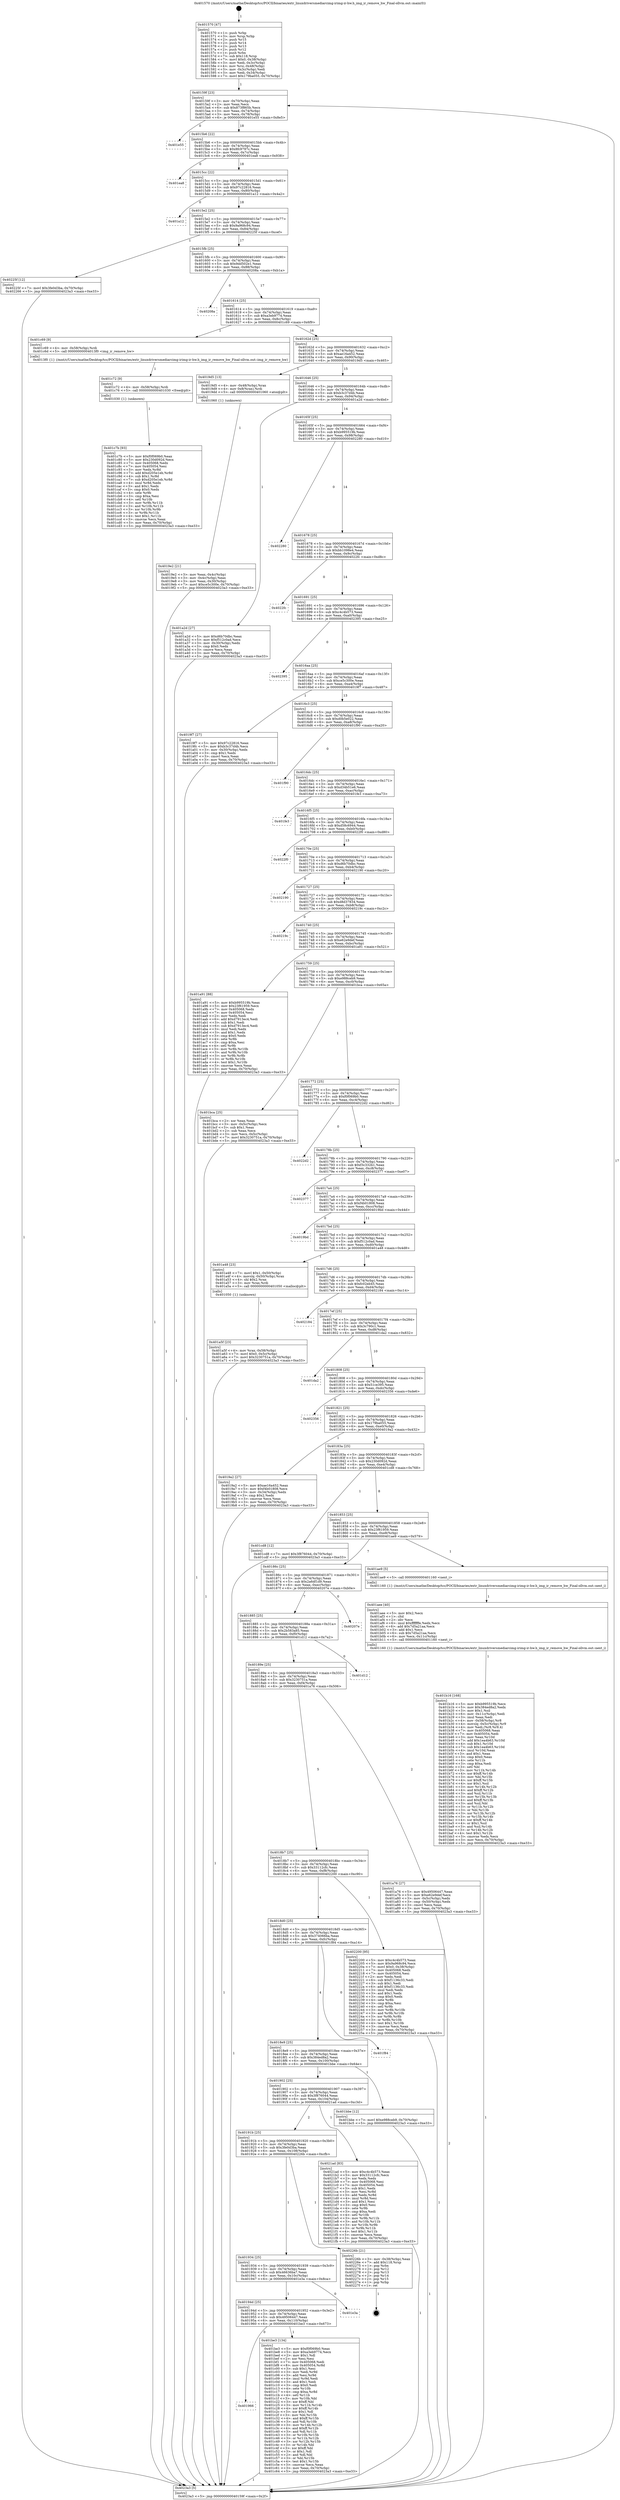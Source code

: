 digraph "0x401570" {
  label = "0x401570 (/mnt/c/Users/mathe/Desktop/tcc/POCII/binaries/extr_linuxdriversmediarcimg-irimg-ir-hw.h_img_ir_remove_hw_Final-ollvm.out::main(0))"
  labelloc = "t"
  node[shape=record]

  Entry [label="",width=0.3,height=0.3,shape=circle,fillcolor=black,style=filled]
  "0x40159f" [label="{
     0x40159f [23]\l
     | [instrs]\l
     &nbsp;&nbsp;0x40159f \<+3\>: mov -0x70(%rbp),%eax\l
     &nbsp;&nbsp;0x4015a2 \<+2\>: mov %eax,%ecx\l
     &nbsp;&nbsp;0x4015a4 \<+6\>: sub $0x873f865b,%ecx\l
     &nbsp;&nbsp;0x4015aa \<+3\>: mov %eax,-0x74(%rbp)\l
     &nbsp;&nbsp;0x4015ad \<+3\>: mov %ecx,-0x78(%rbp)\l
     &nbsp;&nbsp;0x4015b0 \<+6\>: je 0000000000401e55 \<main+0x8e5\>\l
  }"]
  "0x401e55" [label="{
     0x401e55\l
  }", style=dashed]
  "0x4015b6" [label="{
     0x4015b6 [22]\l
     | [instrs]\l
     &nbsp;&nbsp;0x4015b6 \<+5\>: jmp 00000000004015bb \<main+0x4b\>\l
     &nbsp;&nbsp;0x4015bb \<+3\>: mov -0x74(%rbp),%eax\l
     &nbsp;&nbsp;0x4015be \<+5\>: sub $0x8fc9797c,%eax\l
     &nbsp;&nbsp;0x4015c3 \<+3\>: mov %eax,-0x7c(%rbp)\l
     &nbsp;&nbsp;0x4015c6 \<+6\>: je 0000000000401ea8 \<main+0x938\>\l
  }"]
  Exit [label="",width=0.3,height=0.3,shape=circle,fillcolor=black,style=filled,peripheries=2]
  "0x401ea8" [label="{
     0x401ea8\l
  }", style=dashed]
  "0x4015cc" [label="{
     0x4015cc [22]\l
     | [instrs]\l
     &nbsp;&nbsp;0x4015cc \<+5\>: jmp 00000000004015d1 \<main+0x61\>\l
     &nbsp;&nbsp;0x4015d1 \<+3\>: mov -0x74(%rbp),%eax\l
     &nbsp;&nbsp;0x4015d4 \<+5\>: sub $0x97c22816,%eax\l
     &nbsp;&nbsp;0x4015d9 \<+3\>: mov %eax,-0x80(%rbp)\l
     &nbsp;&nbsp;0x4015dc \<+6\>: je 0000000000401a12 \<main+0x4a2\>\l
  }"]
  "0x401c7b" [label="{
     0x401c7b [93]\l
     | [instrs]\l
     &nbsp;&nbsp;0x401c7b \<+5\>: mov $0xf0f069b0,%eax\l
     &nbsp;&nbsp;0x401c80 \<+5\>: mov $0x230d092d,%ecx\l
     &nbsp;&nbsp;0x401c85 \<+7\>: mov 0x405068,%edx\l
     &nbsp;&nbsp;0x401c8c \<+7\>: mov 0x405054,%esi\l
     &nbsp;&nbsp;0x401c93 \<+3\>: mov %edx,%r8d\l
     &nbsp;&nbsp;0x401c96 \<+7\>: add $0xd205e1eb,%r8d\l
     &nbsp;&nbsp;0x401c9d \<+4\>: sub $0x1,%r8d\l
     &nbsp;&nbsp;0x401ca1 \<+7\>: sub $0xd205e1eb,%r8d\l
     &nbsp;&nbsp;0x401ca8 \<+4\>: imul %r8d,%edx\l
     &nbsp;&nbsp;0x401cac \<+3\>: and $0x1,%edx\l
     &nbsp;&nbsp;0x401caf \<+3\>: cmp $0x0,%edx\l
     &nbsp;&nbsp;0x401cb2 \<+4\>: sete %r9b\l
     &nbsp;&nbsp;0x401cb6 \<+3\>: cmp $0xa,%esi\l
     &nbsp;&nbsp;0x401cb9 \<+4\>: setl %r10b\l
     &nbsp;&nbsp;0x401cbd \<+3\>: mov %r9b,%r11b\l
     &nbsp;&nbsp;0x401cc0 \<+3\>: and %r10b,%r11b\l
     &nbsp;&nbsp;0x401cc3 \<+3\>: xor %r10b,%r9b\l
     &nbsp;&nbsp;0x401cc6 \<+3\>: or %r9b,%r11b\l
     &nbsp;&nbsp;0x401cc9 \<+4\>: test $0x1,%r11b\l
     &nbsp;&nbsp;0x401ccd \<+3\>: cmovne %ecx,%eax\l
     &nbsp;&nbsp;0x401cd0 \<+3\>: mov %eax,-0x70(%rbp)\l
     &nbsp;&nbsp;0x401cd3 \<+5\>: jmp 00000000004023a3 \<main+0xe33\>\l
  }"]
  "0x401a12" [label="{
     0x401a12\l
  }", style=dashed]
  "0x4015e2" [label="{
     0x4015e2 [25]\l
     | [instrs]\l
     &nbsp;&nbsp;0x4015e2 \<+5\>: jmp 00000000004015e7 \<main+0x77\>\l
     &nbsp;&nbsp;0x4015e7 \<+3\>: mov -0x74(%rbp),%eax\l
     &nbsp;&nbsp;0x4015ea \<+5\>: sub $0x9a968c94,%eax\l
     &nbsp;&nbsp;0x4015ef \<+6\>: mov %eax,-0x84(%rbp)\l
     &nbsp;&nbsp;0x4015f5 \<+6\>: je 000000000040225f \<main+0xcef\>\l
  }"]
  "0x401c72" [label="{
     0x401c72 [9]\l
     | [instrs]\l
     &nbsp;&nbsp;0x401c72 \<+4\>: mov -0x58(%rbp),%rdi\l
     &nbsp;&nbsp;0x401c76 \<+5\>: call 0000000000401030 \<free@plt\>\l
     | [calls]\l
     &nbsp;&nbsp;0x401030 \{1\} (unknown)\l
  }"]
  "0x40225f" [label="{
     0x40225f [12]\l
     | [instrs]\l
     &nbsp;&nbsp;0x40225f \<+7\>: movl $0x3fe0d3ba,-0x70(%rbp)\l
     &nbsp;&nbsp;0x402266 \<+5\>: jmp 00000000004023a3 \<main+0xe33\>\l
  }"]
  "0x4015fb" [label="{
     0x4015fb [25]\l
     | [instrs]\l
     &nbsp;&nbsp;0x4015fb \<+5\>: jmp 0000000000401600 \<main+0x90\>\l
     &nbsp;&nbsp;0x401600 \<+3\>: mov -0x74(%rbp),%eax\l
     &nbsp;&nbsp;0x401603 \<+5\>: sub $0x9dd502e1,%eax\l
     &nbsp;&nbsp;0x401608 \<+6\>: mov %eax,-0x88(%rbp)\l
     &nbsp;&nbsp;0x40160e \<+6\>: je 000000000040208a \<main+0xb1a\>\l
  }"]
  "0x401966" [label="{
     0x401966\l
  }", style=dashed]
  "0x40208a" [label="{
     0x40208a\l
  }", style=dashed]
  "0x401614" [label="{
     0x401614 [25]\l
     | [instrs]\l
     &nbsp;&nbsp;0x401614 \<+5\>: jmp 0000000000401619 \<main+0xa9\>\l
     &nbsp;&nbsp;0x401619 \<+3\>: mov -0x74(%rbp),%eax\l
     &nbsp;&nbsp;0x40161c \<+5\>: sub $0xa3eb9774,%eax\l
     &nbsp;&nbsp;0x401621 \<+6\>: mov %eax,-0x8c(%rbp)\l
     &nbsp;&nbsp;0x401627 \<+6\>: je 0000000000401c69 \<main+0x6f9\>\l
  }"]
  "0x401be3" [label="{
     0x401be3 [134]\l
     | [instrs]\l
     &nbsp;&nbsp;0x401be3 \<+5\>: mov $0xf0f069b0,%eax\l
     &nbsp;&nbsp;0x401be8 \<+5\>: mov $0xa3eb9774,%ecx\l
     &nbsp;&nbsp;0x401bed \<+2\>: mov $0x1,%dl\l
     &nbsp;&nbsp;0x401bef \<+2\>: xor %esi,%esi\l
     &nbsp;&nbsp;0x401bf1 \<+7\>: mov 0x405068,%edi\l
     &nbsp;&nbsp;0x401bf8 \<+8\>: mov 0x405054,%r8d\l
     &nbsp;&nbsp;0x401c00 \<+3\>: sub $0x1,%esi\l
     &nbsp;&nbsp;0x401c03 \<+3\>: mov %edi,%r9d\l
     &nbsp;&nbsp;0x401c06 \<+3\>: add %esi,%r9d\l
     &nbsp;&nbsp;0x401c09 \<+4\>: imul %r9d,%edi\l
     &nbsp;&nbsp;0x401c0d \<+3\>: and $0x1,%edi\l
     &nbsp;&nbsp;0x401c10 \<+3\>: cmp $0x0,%edi\l
     &nbsp;&nbsp;0x401c13 \<+4\>: sete %r10b\l
     &nbsp;&nbsp;0x401c17 \<+4\>: cmp $0xa,%r8d\l
     &nbsp;&nbsp;0x401c1b \<+4\>: setl %r11b\l
     &nbsp;&nbsp;0x401c1f \<+3\>: mov %r10b,%bl\l
     &nbsp;&nbsp;0x401c22 \<+3\>: xor $0xff,%bl\l
     &nbsp;&nbsp;0x401c25 \<+3\>: mov %r11b,%r14b\l
     &nbsp;&nbsp;0x401c28 \<+4\>: xor $0xff,%r14b\l
     &nbsp;&nbsp;0x401c2c \<+3\>: xor $0x1,%dl\l
     &nbsp;&nbsp;0x401c2f \<+3\>: mov %bl,%r15b\l
     &nbsp;&nbsp;0x401c32 \<+4\>: and $0xff,%r15b\l
     &nbsp;&nbsp;0x401c36 \<+3\>: and %dl,%r10b\l
     &nbsp;&nbsp;0x401c39 \<+3\>: mov %r14b,%r12b\l
     &nbsp;&nbsp;0x401c3c \<+4\>: and $0xff,%r12b\l
     &nbsp;&nbsp;0x401c40 \<+3\>: and %dl,%r11b\l
     &nbsp;&nbsp;0x401c43 \<+3\>: or %r10b,%r15b\l
     &nbsp;&nbsp;0x401c46 \<+3\>: or %r11b,%r12b\l
     &nbsp;&nbsp;0x401c49 \<+3\>: xor %r12b,%r15b\l
     &nbsp;&nbsp;0x401c4c \<+3\>: or %r14b,%bl\l
     &nbsp;&nbsp;0x401c4f \<+3\>: xor $0xff,%bl\l
     &nbsp;&nbsp;0x401c52 \<+3\>: or $0x1,%dl\l
     &nbsp;&nbsp;0x401c55 \<+2\>: and %dl,%bl\l
     &nbsp;&nbsp;0x401c57 \<+3\>: or %bl,%r15b\l
     &nbsp;&nbsp;0x401c5a \<+4\>: test $0x1,%r15b\l
     &nbsp;&nbsp;0x401c5e \<+3\>: cmovne %ecx,%eax\l
     &nbsp;&nbsp;0x401c61 \<+3\>: mov %eax,-0x70(%rbp)\l
     &nbsp;&nbsp;0x401c64 \<+5\>: jmp 00000000004023a3 \<main+0xe33\>\l
  }"]
  "0x401c69" [label="{
     0x401c69 [9]\l
     | [instrs]\l
     &nbsp;&nbsp;0x401c69 \<+4\>: mov -0x58(%rbp),%rdi\l
     &nbsp;&nbsp;0x401c6d \<+5\>: call 00000000004013f0 \<img_ir_remove_hw\>\l
     | [calls]\l
     &nbsp;&nbsp;0x4013f0 \{1\} (/mnt/c/Users/mathe/Desktop/tcc/POCII/binaries/extr_linuxdriversmediarcimg-irimg-ir-hw.h_img_ir_remove_hw_Final-ollvm.out::img_ir_remove_hw)\l
  }"]
  "0x40162d" [label="{
     0x40162d [25]\l
     | [instrs]\l
     &nbsp;&nbsp;0x40162d \<+5\>: jmp 0000000000401632 \<main+0xc2\>\l
     &nbsp;&nbsp;0x401632 \<+3\>: mov -0x74(%rbp),%eax\l
     &nbsp;&nbsp;0x401635 \<+5\>: sub $0xae16a452,%eax\l
     &nbsp;&nbsp;0x40163a \<+6\>: mov %eax,-0x90(%rbp)\l
     &nbsp;&nbsp;0x401640 \<+6\>: je 00000000004019d5 \<main+0x465\>\l
  }"]
  "0x40194d" [label="{
     0x40194d [25]\l
     | [instrs]\l
     &nbsp;&nbsp;0x40194d \<+5\>: jmp 0000000000401952 \<main+0x3e2\>\l
     &nbsp;&nbsp;0x401952 \<+3\>: mov -0x74(%rbp),%eax\l
     &nbsp;&nbsp;0x401955 \<+5\>: sub $0x49506447,%eax\l
     &nbsp;&nbsp;0x40195a \<+6\>: mov %eax,-0x110(%rbp)\l
     &nbsp;&nbsp;0x401960 \<+6\>: je 0000000000401be3 \<main+0x673\>\l
  }"]
  "0x4019d5" [label="{
     0x4019d5 [13]\l
     | [instrs]\l
     &nbsp;&nbsp;0x4019d5 \<+4\>: mov -0x48(%rbp),%rax\l
     &nbsp;&nbsp;0x4019d9 \<+4\>: mov 0x8(%rax),%rdi\l
     &nbsp;&nbsp;0x4019dd \<+5\>: call 0000000000401060 \<atoi@plt\>\l
     | [calls]\l
     &nbsp;&nbsp;0x401060 \{1\} (unknown)\l
  }"]
  "0x401646" [label="{
     0x401646 [25]\l
     | [instrs]\l
     &nbsp;&nbsp;0x401646 \<+5\>: jmp 000000000040164b \<main+0xdb\>\l
     &nbsp;&nbsp;0x40164b \<+3\>: mov -0x74(%rbp),%eax\l
     &nbsp;&nbsp;0x40164e \<+5\>: sub $0xb3c37d4b,%eax\l
     &nbsp;&nbsp;0x401653 \<+6\>: mov %eax,-0x94(%rbp)\l
     &nbsp;&nbsp;0x401659 \<+6\>: je 0000000000401a2d \<main+0x4bd\>\l
  }"]
  "0x401e3a" [label="{
     0x401e3a\l
  }", style=dashed]
  "0x401a2d" [label="{
     0x401a2d [27]\l
     | [instrs]\l
     &nbsp;&nbsp;0x401a2d \<+5\>: mov $0xd6b70dbc,%eax\l
     &nbsp;&nbsp;0x401a32 \<+5\>: mov $0xf512c0ad,%ecx\l
     &nbsp;&nbsp;0x401a37 \<+3\>: mov -0x30(%rbp),%edx\l
     &nbsp;&nbsp;0x401a3a \<+3\>: cmp $0x0,%edx\l
     &nbsp;&nbsp;0x401a3d \<+3\>: cmove %ecx,%eax\l
     &nbsp;&nbsp;0x401a40 \<+3\>: mov %eax,-0x70(%rbp)\l
     &nbsp;&nbsp;0x401a43 \<+5\>: jmp 00000000004023a3 \<main+0xe33\>\l
  }"]
  "0x40165f" [label="{
     0x40165f [25]\l
     | [instrs]\l
     &nbsp;&nbsp;0x40165f \<+5\>: jmp 0000000000401664 \<main+0xf4\>\l
     &nbsp;&nbsp;0x401664 \<+3\>: mov -0x74(%rbp),%eax\l
     &nbsp;&nbsp;0x401667 \<+5\>: sub $0xb995519b,%eax\l
     &nbsp;&nbsp;0x40166c \<+6\>: mov %eax,-0x98(%rbp)\l
     &nbsp;&nbsp;0x401672 \<+6\>: je 0000000000402280 \<main+0xd10\>\l
  }"]
  "0x401934" [label="{
     0x401934 [25]\l
     | [instrs]\l
     &nbsp;&nbsp;0x401934 \<+5\>: jmp 0000000000401939 \<main+0x3c9\>\l
     &nbsp;&nbsp;0x401939 \<+3\>: mov -0x74(%rbp),%eax\l
     &nbsp;&nbsp;0x40193c \<+5\>: sub $0x46636ba7,%eax\l
     &nbsp;&nbsp;0x401941 \<+6\>: mov %eax,-0x10c(%rbp)\l
     &nbsp;&nbsp;0x401947 \<+6\>: je 0000000000401e3a \<main+0x8ca\>\l
  }"]
  "0x402280" [label="{
     0x402280\l
  }", style=dashed]
  "0x401678" [label="{
     0x401678 [25]\l
     | [instrs]\l
     &nbsp;&nbsp;0x401678 \<+5\>: jmp 000000000040167d \<main+0x10d\>\l
     &nbsp;&nbsp;0x40167d \<+3\>: mov -0x74(%rbp),%eax\l
     &nbsp;&nbsp;0x401680 \<+5\>: sub $0xbb1098e4,%eax\l
     &nbsp;&nbsp;0x401685 \<+6\>: mov %eax,-0x9c(%rbp)\l
     &nbsp;&nbsp;0x40168b \<+6\>: je 00000000004022fc \<main+0xd8c\>\l
  }"]
  "0x40226b" [label="{
     0x40226b [21]\l
     | [instrs]\l
     &nbsp;&nbsp;0x40226b \<+3\>: mov -0x38(%rbp),%eax\l
     &nbsp;&nbsp;0x40226e \<+7\>: add $0x118,%rsp\l
     &nbsp;&nbsp;0x402275 \<+1\>: pop %rbx\l
     &nbsp;&nbsp;0x402276 \<+2\>: pop %r12\l
     &nbsp;&nbsp;0x402278 \<+2\>: pop %r13\l
     &nbsp;&nbsp;0x40227a \<+2\>: pop %r14\l
     &nbsp;&nbsp;0x40227c \<+2\>: pop %r15\l
     &nbsp;&nbsp;0x40227e \<+1\>: pop %rbp\l
     &nbsp;&nbsp;0x40227f \<+1\>: ret\l
  }"]
  "0x4022fc" [label="{
     0x4022fc\l
  }", style=dashed]
  "0x401691" [label="{
     0x401691 [25]\l
     | [instrs]\l
     &nbsp;&nbsp;0x401691 \<+5\>: jmp 0000000000401696 \<main+0x126\>\l
     &nbsp;&nbsp;0x401696 \<+3\>: mov -0x74(%rbp),%eax\l
     &nbsp;&nbsp;0x401699 \<+5\>: sub $0xc4c4b573,%eax\l
     &nbsp;&nbsp;0x40169e \<+6\>: mov %eax,-0xa0(%rbp)\l
     &nbsp;&nbsp;0x4016a4 \<+6\>: je 0000000000402395 \<main+0xe25\>\l
  }"]
  "0x40191b" [label="{
     0x40191b [25]\l
     | [instrs]\l
     &nbsp;&nbsp;0x40191b \<+5\>: jmp 0000000000401920 \<main+0x3b0\>\l
     &nbsp;&nbsp;0x401920 \<+3\>: mov -0x74(%rbp),%eax\l
     &nbsp;&nbsp;0x401923 \<+5\>: sub $0x3fe0d3ba,%eax\l
     &nbsp;&nbsp;0x401928 \<+6\>: mov %eax,-0x108(%rbp)\l
     &nbsp;&nbsp;0x40192e \<+6\>: je 000000000040226b \<main+0xcfb\>\l
  }"]
  "0x402395" [label="{
     0x402395\l
  }", style=dashed]
  "0x4016aa" [label="{
     0x4016aa [25]\l
     | [instrs]\l
     &nbsp;&nbsp;0x4016aa \<+5\>: jmp 00000000004016af \<main+0x13f\>\l
     &nbsp;&nbsp;0x4016af \<+3\>: mov -0x74(%rbp),%eax\l
     &nbsp;&nbsp;0x4016b2 \<+5\>: sub $0xce5c300e,%eax\l
     &nbsp;&nbsp;0x4016b7 \<+6\>: mov %eax,-0xa4(%rbp)\l
     &nbsp;&nbsp;0x4016bd \<+6\>: je 00000000004019f7 \<main+0x487\>\l
  }"]
  "0x4021ad" [label="{
     0x4021ad [83]\l
     | [instrs]\l
     &nbsp;&nbsp;0x4021ad \<+5\>: mov $0xc4c4b573,%eax\l
     &nbsp;&nbsp;0x4021b2 \<+5\>: mov $0x33112cfc,%ecx\l
     &nbsp;&nbsp;0x4021b7 \<+2\>: xor %edx,%edx\l
     &nbsp;&nbsp;0x4021b9 \<+7\>: mov 0x405068,%esi\l
     &nbsp;&nbsp;0x4021c0 \<+7\>: mov 0x405054,%edi\l
     &nbsp;&nbsp;0x4021c7 \<+3\>: sub $0x1,%edx\l
     &nbsp;&nbsp;0x4021ca \<+3\>: mov %esi,%r8d\l
     &nbsp;&nbsp;0x4021cd \<+3\>: add %edx,%r8d\l
     &nbsp;&nbsp;0x4021d0 \<+4\>: imul %r8d,%esi\l
     &nbsp;&nbsp;0x4021d4 \<+3\>: and $0x1,%esi\l
     &nbsp;&nbsp;0x4021d7 \<+3\>: cmp $0x0,%esi\l
     &nbsp;&nbsp;0x4021da \<+4\>: sete %r9b\l
     &nbsp;&nbsp;0x4021de \<+3\>: cmp $0xa,%edi\l
     &nbsp;&nbsp;0x4021e1 \<+4\>: setl %r10b\l
     &nbsp;&nbsp;0x4021e5 \<+3\>: mov %r9b,%r11b\l
     &nbsp;&nbsp;0x4021e8 \<+3\>: and %r10b,%r11b\l
     &nbsp;&nbsp;0x4021eb \<+3\>: xor %r10b,%r9b\l
     &nbsp;&nbsp;0x4021ee \<+3\>: or %r9b,%r11b\l
     &nbsp;&nbsp;0x4021f1 \<+4\>: test $0x1,%r11b\l
     &nbsp;&nbsp;0x4021f5 \<+3\>: cmovne %ecx,%eax\l
     &nbsp;&nbsp;0x4021f8 \<+3\>: mov %eax,-0x70(%rbp)\l
     &nbsp;&nbsp;0x4021fb \<+5\>: jmp 00000000004023a3 \<main+0xe33\>\l
  }"]
  "0x4019f7" [label="{
     0x4019f7 [27]\l
     | [instrs]\l
     &nbsp;&nbsp;0x4019f7 \<+5\>: mov $0x97c22816,%eax\l
     &nbsp;&nbsp;0x4019fc \<+5\>: mov $0xb3c37d4b,%ecx\l
     &nbsp;&nbsp;0x401a01 \<+3\>: mov -0x30(%rbp),%edx\l
     &nbsp;&nbsp;0x401a04 \<+3\>: cmp $0x1,%edx\l
     &nbsp;&nbsp;0x401a07 \<+3\>: cmovl %ecx,%eax\l
     &nbsp;&nbsp;0x401a0a \<+3\>: mov %eax,-0x70(%rbp)\l
     &nbsp;&nbsp;0x401a0d \<+5\>: jmp 00000000004023a3 \<main+0xe33\>\l
  }"]
  "0x4016c3" [label="{
     0x4016c3 [25]\l
     | [instrs]\l
     &nbsp;&nbsp;0x4016c3 \<+5\>: jmp 00000000004016c8 \<main+0x158\>\l
     &nbsp;&nbsp;0x4016c8 \<+3\>: mov -0x74(%rbp),%eax\l
     &nbsp;&nbsp;0x4016cb \<+5\>: sub $0xd0b5e022,%eax\l
     &nbsp;&nbsp;0x4016d0 \<+6\>: mov %eax,-0xa8(%rbp)\l
     &nbsp;&nbsp;0x4016d6 \<+6\>: je 0000000000401f90 \<main+0xa20\>\l
  }"]
  "0x401902" [label="{
     0x401902 [25]\l
     | [instrs]\l
     &nbsp;&nbsp;0x401902 \<+5\>: jmp 0000000000401907 \<main+0x397\>\l
     &nbsp;&nbsp;0x401907 \<+3\>: mov -0x74(%rbp),%eax\l
     &nbsp;&nbsp;0x40190a \<+5\>: sub $0x3f876044,%eax\l
     &nbsp;&nbsp;0x40190f \<+6\>: mov %eax,-0x104(%rbp)\l
     &nbsp;&nbsp;0x401915 \<+6\>: je 00000000004021ad \<main+0xc3d\>\l
  }"]
  "0x401f90" [label="{
     0x401f90\l
  }", style=dashed]
  "0x4016dc" [label="{
     0x4016dc [25]\l
     | [instrs]\l
     &nbsp;&nbsp;0x4016dc \<+5\>: jmp 00000000004016e1 \<main+0x171\>\l
     &nbsp;&nbsp;0x4016e1 \<+3\>: mov -0x74(%rbp),%eax\l
     &nbsp;&nbsp;0x4016e4 \<+5\>: sub $0xd34b51e6,%eax\l
     &nbsp;&nbsp;0x4016e9 \<+6\>: mov %eax,-0xac(%rbp)\l
     &nbsp;&nbsp;0x4016ef \<+6\>: je 0000000000401fe3 \<main+0xa73\>\l
  }"]
  "0x401bbe" [label="{
     0x401bbe [12]\l
     | [instrs]\l
     &nbsp;&nbsp;0x401bbe \<+7\>: movl $0xe988ceb9,-0x70(%rbp)\l
     &nbsp;&nbsp;0x401bc5 \<+5\>: jmp 00000000004023a3 \<main+0xe33\>\l
  }"]
  "0x401fe3" [label="{
     0x401fe3\l
  }", style=dashed]
  "0x4016f5" [label="{
     0x4016f5 [25]\l
     | [instrs]\l
     &nbsp;&nbsp;0x4016f5 \<+5\>: jmp 00000000004016fa \<main+0x18a\>\l
     &nbsp;&nbsp;0x4016fa \<+3\>: mov -0x74(%rbp),%eax\l
     &nbsp;&nbsp;0x4016fd \<+5\>: sub $0xd58c6944,%eax\l
     &nbsp;&nbsp;0x401702 \<+6\>: mov %eax,-0xb0(%rbp)\l
     &nbsp;&nbsp;0x401708 \<+6\>: je 00000000004022f0 \<main+0xd80\>\l
  }"]
  "0x4018e9" [label="{
     0x4018e9 [25]\l
     | [instrs]\l
     &nbsp;&nbsp;0x4018e9 \<+5\>: jmp 00000000004018ee \<main+0x37e\>\l
     &nbsp;&nbsp;0x4018ee \<+3\>: mov -0x74(%rbp),%eax\l
     &nbsp;&nbsp;0x4018f1 \<+5\>: sub $0x384ed8a2,%eax\l
     &nbsp;&nbsp;0x4018f6 \<+6\>: mov %eax,-0x100(%rbp)\l
     &nbsp;&nbsp;0x4018fc \<+6\>: je 0000000000401bbe \<main+0x64e\>\l
  }"]
  "0x4022f0" [label="{
     0x4022f0\l
  }", style=dashed]
  "0x40170e" [label="{
     0x40170e [25]\l
     | [instrs]\l
     &nbsp;&nbsp;0x40170e \<+5\>: jmp 0000000000401713 \<main+0x1a3\>\l
     &nbsp;&nbsp;0x401713 \<+3\>: mov -0x74(%rbp),%eax\l
     &nbsp;&nbsp;0x401716 \<+5\>: sub $0xd6b70dbc,%eax\l
     &nbsp;&nbsp;0x40171b \<+6\>: mov %eax,-0xb4(%rbp)\l
     &nbsp;&nbsp;0x401721 \<+6\>: je 0000000000402190 \<main+0xc20\>\l
  }"]
  "0x401f84" [label="{
     0x401f84\l
  }", style=dashed]
  "0x402190" [label="{
     0x402190\l
  }", style=dashed]
  "0x401727" [label="{
     0x401727 [25]\l
     | [instrs]\l
     &nbsp;&nbsp;0x401727 \<+5\>: jmp 000000000040172c \<main+0x1bc\>\l
     &nbsp;&nbsp;0x40172c \<+3\>: mov -0x74(%rbp),%eax\l
     &nbsp;&nbsp;0x40172f \<+5\>: sub $0xd8d37834,%eax\l
     &nbsp;&nbsp;0x401734 \<+6\>: mov %eax,-0xb8(%rbp)\l
     &nbsp;&nbsp;0x40173a \<+6\>: je 000000000040219c \<main+0xc2c\>\l
  }"]
  "0x4018d0" [label="{
     0x4018d0 [25]\l
     | [instrs]\l
     &nbsp;&nbsp;0x4018d0 \<+5\>: jmp 00000000004018d5 \<main+0x365\>\l
     &nbsp;&nbsp;0x4018d5 \<+3\>: mov -0x74(%rbp),%eax\l
     &nbsp;&nbsp;0x4018d8 \<+5\>: sub $0x374066ba,%eax\l
     &nbsp;&nbsp;0x4018dd \<+6\>: mov %eax,-0xfc(%rbp)\l
     &nbsp;&nbsp;0x4018e3 \<+6\>: je 0000000000401f84 \<main+0xa14\>\l
  }"]
  "0x40219c" [label="{
     0x40219c\l
  }", style=dashed]
  "0x401740" [label="{
     0x401740 [25]\l
     | [instrs]\l
     &nbsp;&nbsp;0x401740 \<+5\>: jmp 0000000000401745 \<main+0x1d5\>\l
     &nbsp;&nbsp;0x401745 \<+3\>: mov -0x74(%rbp),%eax\l
     &nbsp;&nbsp;0x401748 \<+5\>: sub $0xe62e9def,%eax\l
     &nbsp;&nbsp;0x40174d \<+6\>: mov %eax,-0xbc(%rbp)\l
     &nbsp;&nbsp;0x401753 \<+6\>: je 0000000000401a91 \<main+0x521\>\l
  }"]
  "0x402200" [label="{
     0x402200 [95]\l
     | [instrs]\l
     &nbsp;&nbsp;0x402200 \<+5\>: mov $0xc4c4b573,%eax\l
     &nbsp;&nbsp;0x402205 \<+5\>: mov $0x9a968c94,%ecx\l
     &nbsp;&nbsp;0x40220a \<+7\>: movl $0x0,-0x38(%rbp)\l
     &nbsp;&nbsp;0x402211 \<+7\>: mov 0x405068,%edx\l
     &nbsp;&nbsp;0x402218 \<+7\>: mov 0x405054,%esi\l
     &nbsp;&nbsp;0x40221f \<+2\>: mov %edx,%edi\l
     &nbsp;&nbsp;0x402221 \<+6\>: sub $0xf1136c33,%edi\l
     &nbsp;&nbsp;0x402227 \<+3\>: sub $0x1,%edi\l
     &nbsp;&nbsp;0x40222a \<+6\>: add $0xf1136c33,%edi\l
     &nbsp;&nbsp;0x402230 \<+3\>: imul %edi,%edx\l
     &nbsp;&nbsp;0x402233 \<+3\>: and $0x1,%edx\l
     &nbsp;&nbsp;0x402236 \<+3\>: cmp $0x0,%edx\l
     &nbsp;&nbsp;0x402239 \<+4\>: sete %r8b\l
     &nbsp;&nbsp;0x40223d \<+3\>: cmp $0xa,%esi\l
     &nbsp;&nbsp;0x402240 \<+4\>: setl %r9b\l
     &nbsp;&nbsp;0x402244 \<+3\>: mov %r8b,%r10b\l
     &nbsp;&nbsp;0x402247 \<+3\>: and %r9b,%r10b\l
     &nbsp;&nbsp;0x40224a \<+3\>: xor %r9b,%r8b\l
     &nbsp;&nbsp;0x40224d \<+3\>: or %r8b,%r10b\l
     &nbsp;&nbsp;0x402250 \<+4\>: test $0x1,%r10b\l
     &nbsp;&nbsp;0x402254 \<+3\>: cmovne %ecx,%eax\l
     &nbsp;&nbsp;0x402257 \<+3\>: mov %eax,-0x70(%rbp)\l
     &nbsp;&nbsp;0x40225a \<+5\>: jmp 00000000004023a3 \<main+0xe33\>\l
  }"]
  "0x401a91" [label="{
     0x401a91 [88]\l
     | [instrs]\l
     &nbsp;&nbsp;0x401a91 \<+5\>: mov $0xb995519b,%eax\l
     &nbsp;&nbsp;0x401a96 \<+5\>: mov $0x23f61959,%ecx\l
     &nbsp;&nbsp;0x401a9b \<+7\>: mov 0x405068,%edx\l
     &nbsp;&nbsp;0x401aa2 \<+7\>: mov 0x405054,%esi\l
     &nbsp;&nbsp;0x401aa9 \<+2\>: mov %edx,%edi\l
     &nbsp;&nbsp;0x401aab \<+6\>: add $0xd7913ec4,%edi\l
     &nbsp;&nbsp;0x401ab1 \<+3\>: sub $0x1,%edi\l
     &nbsp;&nbsp;0x401ab4 \<+6\>: sub $0xd7913ec4,%edi\l
     &nbsp;&nbsp;0x401aba \<+3\>: imul %edi,%edx\l
     &nbsp;&nbsp;0x401abd \<+3\>: and $0x1,%edx\l
     &nbsp;&nbsp;0x401ac0 \<+3\>: cmp $0x0,%edx\l
     &nbsp;&nbsp;0x401ac3 \<+4\>: sete %r8b\l
     &nbsp;&nbsp;0x401ac7 \<+3\>: cmp $0xa,%esi\l
     &nbsp;&nbsp;0x401aca \<+4\>: setl %r9b\l
     &nbsp;&nbsp;0x401ace \<+3\>: mov %r8b,%r10b\l
     &nbsp;&nbsp;0x401ad1 \<+3\>: and %r9b,%r10b\l
     &nbsp;&nbsp;0x401ad4 \<+3\>: xor %r9b,%r8b\l
     &nbsp;&nbsp;0x401ad7 \<+3\>: or %r8b,%r10b\l
     &nbsp;&nbsp;0x401ada \<+4\>: test $0x1,%r10b\l
     &nbsp;&nbsp;0x401ade \<+3\>: cmovne %ecx,%eax\l
     &nbsp;&nbsp;0x401ae1 \<+3\>: mov %eax,-0x70(%rbp)\l
     &nbsp;&nbsp;0x401ae4 \<+5\>: jmp 00000000004023a3 \<main+0xe33\>\l
  }"]
  "0x401759" [label="{
     0x401759 [25]\l
     | [instrs]\l
     &nbsp;&nbsp;0x401759 \<+5\>: jmp 000000000040175e \<main+0x1ee\>\l
     &nbsp;&nbsp;0x40175e \<+3\>: mov -0x74(%rbp),%eax\l
     &nbsp;&nbsp;0x401761 \<+5\>: sub $0xe988ceb9,%eax\l
     &nbsp;&nbsp;0x401766 \<+6\>: mov %eax,-0xc0(%rbp)\l
     &nbsp;&nbsp;0x40176c \<+6\>: je 0000000000401bca \<main+0x65a\>\l
  }"]
  "0x401b16" [label="{
     0x401b16 [168]\l
     | [instrs]\l
     &nbsp;&nbsp;0x401b16 \<+5\>: mov $0xb995519b,%ecx\l
     &nbsp;&nbsp;0x401b1b \<+5\>: mov $0x384ed8a2,%edx\l
     &nbsp;&nbsp;0x401b20 \<+3\>: mov $0x1,%sil\l
     &nbsp;&nbsp;0x401b23 \<+6\>: mov -0x11c(%rbp),%edi\l
     &nbsp;&nbsp;0x401b29 \<+3\>: imul %eax,%edi\l
     &nbsp;&nbsp;0x401b2c \<+4\>: mov -0x58(%rbp),%r8\l
     &nbsp;&nbsp;0x401b30 \<+4\>: movslq -0x5c(%rbp),%r9\l
     &nbsp;&nbsp;0x401b34 \<+4\>: mov %edi,(%r8,%r9,4)\l
     &nbsp;&nbsp;0x401b38 \<+7\>: mov 0x405068,%eax\l
     &nbsp;&nbsp;0x401b3f \<+7\>: mov 0x405054,%edi\l
     &nbsp;&nbsp;0x401b46 \<+3\>: mov %eax,%r10d\l
     &nbsp;&nbsp;0x401b49 \<+7\>: add $0x1ea4b63,%r10d\l
     &nbsp;&nbsp;0x401b50 \<+4\>: sub $0x1,%r10d\l
     &nbsp;&nbsp;0x401b54 \<+7\>: sub $0x1ea4b63,%r10d\l
     &nbsp;&nbsp;0x401b5b \<+4\>: imul %r10d,%eax\l
     &nbsp;&nbsp;0x401b5f \<+3\>: and $0x1,%eax\l
     &nbsp;&nbsp;0x401b62 \<+3\>: cmp $0x0,%eax\l
     &nbsp;&nbsp;0x401b65 \<+4\>: sete %r11b\l
     &nbsp;&nbsp;0x401b69 \<+3\>: cmp $0xa,%edi\l
     &nbsp;&nbsp;0x401b6c \<+3\>: setl %bl\l
     &nbsp;&nbsp;0x401b6f \<+3\>: mov %r11b,%r14b\l
     &nbsp;&nbsp;0x401b72 \<+4\>: xor $0xff,%r14b\l
     &nbsp;&nbsp;0x401b76 \<+3\>: mov %bl,%r15b\l
     &nbsp;&nbsp;0x401b79 \<+4\>: xor $0xff,%r15b\l
     &nbsp;&nbsp;0x401b7d \<+4\>: xor $0x1,%sil\l
     &nbsp;&nbsp;0x401b81 \<+3\>: mov %r14b,%r12b\l
     &nbsp;&nbsp;0x401b84 \<+4\>: and $0xff,%r12b\l
     &nbsp;&nbsp;0x401b88 \<+3\>: and %sil,%r11b\l
     &nbsp;&nbsp;0x401b8b \<+3\>: mov %r15b,%r13b\l
     &nbsp;&nbsp;0x401b8e \<+4\>: and $0xff,%r13b\l
     &nbsp;&nbsp;0x401b92 \<+3\>: and %sil,%bl\l
     &nbsp;&nbsp;0x401b95 \<+3\>: or %r11b,%r12b\l
     &nbsp;&nbsp;0x401b98 \<+3\>: or %bl,%r13b\l
     &nbsp;&nbsp;0x401b9b \<+3\>: xor %r13b,%r12b\l
     &nbsp;&nbsp;0x401b9e \<+3\>: or %r15b,%r14b\l
     &nbsp;&nbsp;0x401ba1 \<+4\>: xor $0xff,%r14b\l
     &nbsp;&nbsp;0x401ba5 \<+4\>: or $0x1,%sil\l
     &nbsp;&nbsp;0x401ba9 \<+3\>: and %sil,%r14b\l
     &nbsp;&nbsp;0x401bac \<+3\>: or %r14b,%r12b\l
     &nbsp;&nbsp;0x401baf \<+4\>: test $0x1,%r12b\l
     &nbsp;&nbsp;0x401bb3 \<+3\>: cmovne %edx,%ecx\l
     &nbsp;&nbsp;0x401bb6 \<+3\>: mov %ecx,-0x70(%rbp)\l
     &nbsp;&nbsp;0x401bb9 \<+5\>: jmp 00000000004023a3 \<main+0xe33\>\l
  }"]
  "0x401bca" [label="{
     0x401bca [25]\l
     | [instrs]\l
     &nbsp;&nbsp;0x401bca \<+2\>: xor %eax,%eax\l
     &nbsp;&nbsp;0x401bcc \<+3\>: mov -0x5c(%rbp),%ecx\l
     &nbsp;&nbsp;0x401bcf \<+3\>: sub $0x1,%eax\l
     &nbsp;&nbsp;0x401bd2 \<+2\>: sub %eax,%ecx\l
     &nbsp;&nbsp;0x401bd4 \<+3\>: mov %ecx,-0x5c(%rbp)\l
     &nbsp;&nbsp;0x401bd7 \<+7\>: movl $0x3230751a,-0x70(%rbp)\l
     &nbsp;&nbsp;0x401bde \<+5\>: jmp 00000000004023a3 \<main+0xe33\>\l
  }"]
  "0x401772" [label="{
     0x401772 [25]\l
     | [instrs]\l
     &nbsp;&nbsp;0x401772 \<+5\>: jmp 0000000000401777 \<main+0x207\>\l
     &nbsp;&nbsp;0x401777 \<+3\>: mov -0x74(%rbp),%eax\l
     &nbsp;&nbsp;0x40177a \<+5\>: sub $0xf0f069b0,%eax\l
     &nbsp;&nbsp;0x40177f \<+6\>: mov %eax,-0xc4(%rbp)\l
     &nbsp;&nbsp;0x401785 \<+6\>: je 00000000004022d2 \<main+0xd62\>\l
  }"]
  "0x401aee" [label="{
     0x401aee [40]\l
     | [instrs]\l
     &nbsp;&nbsp;0x401aee \<+5\>: mov $0x2,%ecx\l
     &nbsp;&nbsp;0x401af3 \<+1\>: cltd\l
     &nbsp;&nbsp;0x401af4 \<+2\>: idiv %ecx\l
     &nbsp;&nbsp;0x401af6 \<+6\>: imul $0xfffffffe,%edx,%ecx\l
     &nbsp;&nbsp;0x401afc \<+6\>: add $0x7d5a21aa,%ecx\l
     &nbsp;&nbsp;0x401b02 \<+3\>: add $0x1,%ecx\l
     &nbsp;&nbsp;0x401b05 \<+6\>: sub $0x7d5a21aa,%ecx\l
     &nbsp;&nbsp;0x401b0b \<+6\>: mov %ecx,-0x11c(%rbp)\l
     &nbsp;&nbsp;0x401b11 \<+5\>: call 0000000000401160 \<next_i\>\l
     | [calls]\l
     &nbsp;&nbsp;0x401160 \{1\} (/mnt/c/Users/mathe/Desktop/tcc/POCII/binaries/extr_linuxdriversmediarcimg-irimg-ir-hw.h_img_ir_remove_hw_Final-ollvm.out::next_i)\l
  }"]
  "0x4022d2" [label="{
     0x4022d2\l
  }", style=dashed]
  "0x40178b" [label="{
     0x40178b [25]\l
     | [instrs]\l
     &nbsp;&nbsp;0x40178b \<+5\>: jmp 0000000000401790 \<main+0x220\>\l
     &nbsp;&nbsp;0x401790 \<+3\>: mov -0x74(%rbp),%eax\l
     &nbsp;&nbsp;0x401793 \<+5\>: sub $0xf3c332b1,%eax\l
     &nbsp;&nbsp;0x401798 \<+6\>: mov %eax,-0xc8(%rbp)\l
     &nbsp;&nbsp;0x40179e \<+6\>: je 0000000000402377 \<main+0xe07\>\l
  }"]
  "0x4018b7" [label="{
     0x4018b7 [25]\l
     | [instrs]\l
     &nbsp;&nbsp;0x4018b7 \<+5\>: jmp 00000000004018bc \<main+0x34c\>\l
     &nbsp;&nbsp;0x4018bc \<+3\>: mov -0x74(%rbp),%eax\l
     &nbsp;&nbsp;0x4018bf \<+5\>: sub $0x33112cfc,%eax\l
     &nbsp;&nbsp;0x4018c4 \<+6\>: mov %eax,-0xf8(%rbp)\l
     &nbsp;&nbsp;0x4018ca \<+6\>: je 0000000000402200 \<main+0xc90\>\l
  }"]
  "0x402377" [label="{
     0x402377\l
  }", style=dashed]
  "0x4017a4" [label="{
     0x4017a4 [25]\l
     | [instrs]\l
     &nbsp;&nbsp;0x4017a4 \<+5\>: jmp 00000000004017a9 \<main+0x239\>\l
     &nbsp;&nbsp;0x4017a9 \<+3\>: mov -0x74(%rbp),%eax\l
     &nbsp;&nbsp;0x4017ac \<+5\>: sub $0xf4b01808,%eax\l
     &nbsp;&nbsp;0x4017b1 \<+6\>: mov %eax,-0xcc(%rbp)\l
     &nbsp;&nbsp;0x4017b7 \<+6\>: je 00000000004019bd \<main+0x44d\>\l
  }"]
  "0x401a76" [label="{
     0x401a76 [27]\l
     | [instrs]\l
     &nbsp;&nbsp;0x401a76 \<+5\>: mov $0x49506447,%eax\l
     &nbsp;&nbsp;0x401a7b \<+5\>: mov $0xe62e9def,%ecx\l
     &nbsp;&nbsp;0x401a80 \<+3\>: mov -0x5c(%rbp),%edx\l
     &nbsp;&nbsp;0x401a83 \<+3\>: cmp -0x50(%rbp),%edx\l
     &nbsp;&nbsp;0x401a86 \<+3\>: cmovl %ecx,%eax\l
     &nbsp;&nbsp;0x401a89 \<+3\>: mov %eax,-0x70(%rbp)\l
     &nbsp;&nbsp;0x401a8c \<+5\>: jmp 00000000004023a3 \<main+0xe33\>\l
  }"]
  "0x4019bd" [label="{
     0x4019bd\l
  }", style=dashed]
  "0x4017bd" [label="{
     0x4017bd [25]\l
     | [instrs]\l
     &nbsp;&nbsp;0x4017bd \<+5\>: jmp 00000000004017c2 \<main+0x252\>\l
     &nbsp;&nbsp;0x4017c2 \<+3\>: mov -0x74(%rbp),%eax\l
     &nbsp;&nbsp;0x4017c5 \<+5\>: sub $0xf512c0ad,%eax\l
     &nbsp;&nbsp;0x4017ca \<+6\>: mov %eax,-0xd0(%rbp)\l
     &nbsp;&nbsp;0x4017d0 \<+6\>: je 0000000000401a48 \<main+0x4d8\>\l
  }"]
  "0x40189e" [label="{
     0x40189e [25]\l
     | [instrs]\l
     &nbsp;&nbsp;0x40189e \<+5\>: jmp 00000000004018a3 \<main+0x333\>\l
     &nbsp;&nbsp;0x4018a3 \<+3\>: mov -0x74(%rbp),%eax\l
     &nbsp;&nbsp;0x4018a6 \<+5\>: sub $0x3230751a,%eax\l
     &nbsp;&nbsp;0x4018ab \<+6\>: mov %eax,-0xf4(%rbp)\l
     &nbsp;&nbsp;0x4018b1 \<+6\>: je 0000000000401a76 \<main+0x506\>\l
  }"]
  "0x401a48" [label="{
     0x401a48 [23]\l
     | [instrs]\l
     &nbsp;&nbsp;0x401a48 \<+7\>: movl $0x1,-0x50(%rbp)\l
     &nbsp;&nbsp;0x401a4f \<+4\>: movslq -0x50(%rbp),%rax\l
     &nbsp;&nbsp;0x401a53 \<+4\>: shl $0x2,%rax\l
     &nbsp;&nbsp;0x401a57 \<+3\>: mov %rax,%rdi\l
     &nbsp;&nbsp;0x401a5a \<+5\>: call 0000000000401050 \<malloc@plt\>\l
     | [calls]\l
     &nbsp;&nbsp;0x401050 \{1\} (unknown)\l
  }"]
  "0x4017d6" [label="{
     0x4017d6 [25]\l
     | [instrs]\l
     &nbsp;&nbsp;0x4017d6 \<+5\>: jmp 00000000004017db \<main+0x26b\>\l
     &nbsp;&nbsp;0x4017db \<+3\>: mov -0x74(%rbp),%eax\l
     &nbsp;&nbsp;0x4017de \<+5\>: sub $0xfc02eb45,%eax\l
     &nbsp;&nbsp;0x4017e3 \<+6\>: mov %eax,-0xd4(%rbp)\l
     &nbsp;&nbsp;0x4017e9 \<+6\>: je 0000000000402184 \<main+0xc14\>\l
  }"]
  "0x401d12" [label="{
     0x401d12\l
  }", style=dashed]
  "0x402184" [label="{
     0x402184\l
  }", style=dashed]
  "0x4017ef" [label="{
     0x4017ef [25]\l
     | [instrs]\l
     &nbsp;&nbsp;0x4017ef \<+5\>: jmp 00000000004017f4 \<main+0x284\>\l
     &nbsp;&nbsp;0x4017f4 \<+3\>: mov -0x74(%rbp),%eax\l
     &nbsp;&nbsp;0x4017f7 \<+5\>: sub $0x3c790c1,%eax\l
     &nbsp;&nbsp;0x4017fc \<+6\>: mov %eax,-0xd8(%rbp)\l
     &nbsp;&nbsp;0x401802 \<+6\>: je 0000000000401da2 \<main+0x832\>\l
  }"]
  "0x401885" [label="{
     0x401885 [25]\l
     | [instrs]\l
     &nbsp;&nbsp;0x401885 \<+5\>: jmp 000000000040188a \<main+0x31a\>\l
     &nbsp;&nbsp;0x40188a \<+3\>: mov -0x74(%rbp),%eax\l
     &nbsp;&nbsp;0x40188d \<+5\>: sub $0x2b583a85,%eax\l
     &nbsp;&nbsp;0x401892 \<+6\>: mov %eax,-0xf0(%rbp)\l
     &nbsp;&nbsp;0x401898 \<+6\>: je 0000000000401d12 \<main+0x7a2\>\l
  }"]
  "0x401da2" [label="{
     0x401da2\l
  }", style=dashed]
  "0x401808" [label="{
     0x401808 [25]\l
     | [instrs]\l
     &nbsp;&nbsp;0x401808 \<+5\>: jmp 000000000040180d \<main+0x29d\>\l
     &nbsp;&nbsp;0x40180d \<+3\>: mov -0x74(%rbp),%eax\l
     &nbsp;&nbsp;0x401810 \<+5\>: sub $0x51ce395,%eax\l
     &nbsp;&nbsp;0x401815 \<+6\>: mov %eax,-0xdc(%rbp)\l
     &nbsp;&nbsp;0x40181b \<+6\>: je 0000000000402356 \<main+0xde6\>\l
  }"]
  "0x40207e" [label="{
     0x40207e\l
  }", style=dashed]
  "0x402356" [label="{
     0x402356\l
  }", style=dashed]
  "0x401821" [label="{
     0x401821 [25]\l
     | [instrs]\l
     &nbsp;&nbsp;0x401821 \<+5\>: jmp 0000000000401826 \<main+0x2b6\>\l
     &nbsp;&nbsp;0x401826 \<+3\>: mov -0x74(%rbp),%eax\l
     &nbsp;&nbsp;0x401829 \<+5\>: sub $0x179ba055,%eax\l
     &nbsp;&nbsp;0x40182e \<+6\>: mov %eax,-0xe0(%rbp)\l
     &nbsp;&nbsp;0x401834 \<+6\>: je 00000000004019a2 \<main+0x432\>\l
  }"]
  "0x40186c" [label="{
     0x40186c [25]\l
     | [instrs]\l
     &nbsp;&nbsp;0x40186c \<+5\>: jmp 0000000000401871 \<main+0x301\>\l
     &nbsp;&nbsp;0x401871 \<+3\>: mov -0x74(%rbp),%eax\l
     &nbsp;&nbsp;0x401874 \<+5\>: sub $0x2a6df1d9,%eax\l
     &nbsp;&nbsp;0x401879 \<+6\>: mov %eax,-0xec(%rbp)\l
     &nbsp;&nbsp;0x40187f \<+6\>: je 000000000040207e \<main+0xb0e\>\l
  }"]
  "0x4019a2" [label="{
     0x4019a2 [27]\l
     | [instrs]\l
     &nbsp;&nbsp;0x4019a2 \<+5\>: mov $0xae16a452,%eax\l
     &nbsp;&nbsp;0x4019a7 \<+5\>: mov $0xf4b01808,%ecx\l
     &nbsp;&nbsp;0x4019ac \<+3\>: mov -0x34(%rbp),%edx\l
     &nbsp;&nbsp;0x4019af \<+3\>: cmp $0x2,%edx\l
     &nbsp;&nbsp;0x4019b2 \<+3\>: cmovne %ecx,%eax\l
     &nbsp;&nbsp;0x4019b5 \<+3\>: mov %eax,-0x70(%rbp)\l
     &nbsp;&nbsp;0x4019b8 \<+5\>: jmp 00000000004023a3 \<main+0xe33\>\l
  }"]
  "0x40183a" [label="{
     0x40183a [25]\l
     | [instrs]\l
     &nbsp;&nbsp;0x40183a \<+5\>: jmp 000000000040183f \<main+0x2cf\>\l
     &nbsp;&nbsp;0x40183f \<+3\>: mov -0x74(%rbp),%eax\l
     &nbsp;&nbsp;0x401842 \<+5\>: sub $0x230d092d,%eax\l
     &nbsp;&nbsp;0x401847 \<+6\>: mov %eax,-0xe4(%rbp)\l
     &nbsp;&nbsp;0x40184d \<+6\>: je 0000000000401cd8 \<main+0x768\>\l
  }"]
  "0x4023a3" [label="{
     0x4023a3 [5]\l
     | [instrs]\l
     &nbsp;&nbsp;0x4023a3 \<+5\>: jmp 000000000040159f \<main+0x2f\>\l
  }"]
  "0x401570" [label="{
     0x401570 [47]\l
     | [instrs]\l
     &nbsp;&nbsp;0x401570 \<+1\>: push %rbp\l
     &nbsp;&nbsp;0x401571 \<+3\>: mov %rsp,%rbp\l
     &nbsp;&nbsp;0x401574 \<+2\>: push %r15\l
     &nbsp;&nbsp;0x401576 \<+2\>: push %r14\l
     &nbsp;&nbsp;0x401578 \<+2\>: push %r13\l
     &nbsp;&nbsp;0x40157a \<+2\>: push %r12\l
     &nbsp;&nbsp;0x40157c \<+1\>: push %rbx\l
     &nbsp;&nbsp;0x40157d \<+7\>: sub $0x118,%rsp\l
     &nbsp;&nbsp;0x401584 \<+7\>: movl $0x0,-0x38(%rbp)\l
     &nbsp;&nbsp;0x40158b \<+3\>: mov %edi,-0x3c(%rbp)\l
     &nbsp;&nbsp;0x40158e \<+4\>: mov %rsi,-0x48(%rbp)\l
     &nbsp;&nbsp;0x401592 \<+3\>: mov -0x3c(%rbp),%edi\l
     &nbsp;&nbsp;0x401595 \<+3\>: mov %edi,-0x34(%rbp)\l
     &nbsp;&nbsp;0x401598 \<+7\>: movl $0x179ba055,-0x70(%rbp)\l
  }"]
  "0x4019e2" [label="{
     0x4019e2 [21]\l
     | [instrs]\l
     &nbsp;&nbsp;0x4019e2 \<+3\>: mov %eax,-0x4c(%rbp)\l
     &nbsp;&nbsp;0x4019e5 \<+3\>: mov -0x4c(%rbp),%eax\l
     &nbsp;&nbsp;0x4019e8 \<+3\>: mov %eax,-0x30(%rbp)\l
     &nbsp;&nbsp;0x4019eb \<+7\>: movl $0xce5c300e,-0x70(%rbp)\l
     &nbsp;&nbsp;0x4019f2 \<+5\>: jmp 00000000004023a3 \<main+0xe33\>\l
  }"]
  "0x401a5f" [label="{
     0x401a5f [23]\l
     | [instrs]\l
     &nbsp;&nbsp;0x401a5f \<+4\>: mov %rax,-0x58(%rbp)\l
     &nbsp;&nbsp;0x401a63 \<+7\>: movl $0x0,-0x5c(%rbp)\l
     &nbsp;&nbsp;0x401a6a \<+7\>: movl $0x3230751a,-0x70(%rbp)\l
     &nbsp;&nbsp;0x401a71 \<+5\>: jmp 00000000004023a3 \<main+0xe33\>\l
  }"]
  "0x401ae9" [label="{
     0x401ae9 [5]\l
     | [instrs]\l
     &nbsp;&nbsp;0x401ae9 \<+5\>: call 0000000000401160 \<next_i\>\l
     | [calls]\l
     &nbsp;&nbsp;0x401160 \{1\} (/mnt/c/Users/mathe/Desktop/tcc/POCII/binaries/extr_linuxdriversmediarcimg-irimg-ir-hw.h_img_ir_remove_hw_Final-ollvm.out::next_i)\l
  }"]
  "0x401cd8" [label="{
     0x401cd8 [12]\l
     | [instrs]\l
     &nbsp;&nbsp;0x401cd8 \<+7\>: movl $0x3f876044,-0x70(%rbp)\l
     &nbsp;&nbsp;0x401cdf \<+5\>: jmp 00000000004023a3 \<main+0xe33\>\l
  }"]
  "0x401853" [label="{
     0x401853 [25]\l
     | [instrs]\l
     &nbsp;&nbsp;0x401853 \<+5\>: jmp 0000000000401858 \<main+0x2e8\>\l
     &nbsp;&nbsp;0x401858 \<+3\>: mov -0x74(%rbp),%eax\l
     &nbsp;&nbsp;0x40185b \<+5\>: sub $0x23f61959,%eax\l
     &nbsp;&nbsp;0x401860 \<+6\>: mov %eax,-0xe8(%rbp)\l
     &nbsp;&nbsp;0x401866 \<+6\>: je 0000000000401ae9 \<main+0x579\>\l
  }"]
  Entry -> "0x401570" [label=" 1"]
  "0x40159f" -> "0x401e55" [label=" 0"]
  "0x40159f" -> "0x4015b6" [label=" 18"]
  "0x40226b" -> Exit [label=" 1"]
  "0x4015b6" -> "0x401ea8" [label=" 0"]
  "0x4015b6" -> "0x4015cc" [label=" 18"]
  "0x40225f" -> "0x4023a3" [label=" 1"]
  "0x4015cc" -> "0x401a12" [label=" 0"]
  "0x4015cc" -> "0x4015e2" [label=" 18"]
  "0x402200" -> "0x4023a3" [label=" 1"]
  "0x4015e2" -> "0x40225f" [label=" 1"]
  "0x4015e2" -> "0x4015fb" [label=" 17"]
  "0x4021ad" -> "0x4023a3" [label=" 1"]
  "0x4015fb" -> "0x40208a" [label=" 0"]
  "0x4015fb" -> "0x401614" [label=" 17"]
  "0x401cd8" -> "0x4023a3" [label=" 1"]
  "0x401614" -> "0x401c69" [label=" 1"]
  "0x401614" -> "0x40162d" [label=" 16"]
  "0x401c7b" -> "0x4023a3" [label=" 1"]
  "0x40162d" -> "0x4019d5" [label=" 1"]
  "0x40162d" -> "0x401646" [label=" 15"]
  "0x401c69" -> "0x401c72" [label=" 1"]
  "0x401646" -> "0x401a2d" [label=" 1"]
  "0x401646" -> "0x40165f" [label=" 14"]
  "0x401be3" -> "0x4023a3" [label=" 1"]
  "0x40165f" -> "0x402280" [label=" 0"]
  "0x40165f" -> "0x401678" [label=" 14"]
  "0x40194d" -> "0x401be3" [label=" 1"]
  "0x401678" -> "0x4022fc" [label=" 0"]
  "0x401678" -> "0x401691" [label=" 14"]
  "0x401c72" -> "0x401c7b" [label=" 1"]
  "0x401691" -> "0x402395" [label=" 0"]
  "0x401691" -> "0x4016aa" [label=" 14"]
  "0x401934" -> "0x401e3a" [label=" 0"]
  "0x4016aa" -> "0x4019f7" [label=" 1"]
  "0x4016aa" -> "0x4016c3" [label=" 13"]
  "0x40194d" -> "0x401966" [label=" 0"]
  "0x4016c3" -> "0x401f90" [label=" 0"]
  "0x4016c3" -> "0x4016dc" [label=" 13"]
  "0x40191b" -> "0x40226b" [label=" 1"]
  "0x4016dc" -> "0x401fe3" [label=" 0"]
  "0x4016dc" -> "0x4016f5" [label=" 13"]
  "0x401934" -> "0x40194d" [label=" 1"]
  "0x4016f5" -> "0x4022f0" [label=" 0"]
  "0x4016f5" -> "0x40170e" [label=" 13"]
  "0x401902" -> "0x4021ad" [label=" 1"]
  "0x40170e" -> "0x402190" [label=" 0"]
  "0x40170e" -> "0x401727" [label=" 13"]
  "0x40191b" -> "0x401934" [label=" 1"]
  "0x401727" -> "0x40219c" [label=" 0"]
  "0x401727" -> "0x401740" [label=" 13"]
  "0x401bbe" -> "0x4023a3" [label=" 1"]
  "0x401740" -> "0x401a91" [label=" 1"]
  "0x401740" -> "0x401759" [label=" 12"]
  "0x4018e9" -> "0x401902" [label=" 3"]
  "0x401759" -> "0x401bca" [label=" 1"]
  "0x401759" -> "0x401772" [label=" 11"]
  "0x401902" -> "0x40191b" [label=" 2"]
  "0x401772" -> "0x4022d2" [label=" 0"]
  "0x401772" -> "0x40178b" [label=" 11"]
  "0x4018d0" -> "0x4018e9" [label=" 4"]
  "0x40178b" -> "0x402377" [label=" 0"]
  "0x40178b" -> "0x4017a4" [label=" 11"]
  "0x4018d0" -> "0x401f84" [label=" 0"]
  "0x4017a4" -> "0x4019bd" [label=" 0"]
  "0x4017a4" -> "0x4017bd" [label=" 11"]
  "0x401bca" -> "0x4023a3" [label=" 1"]
  "0x4017bd" -> "0x401a48" [label=" 1"]
  "0x4017bd" -> "0x4017d6" [label=" 10"]
  "0x4018b7" -> "0x402200" [label=" 1"]
  "0x4017d6" -> "0x402184" [label=" 0"]
  "0x4017d6" -> "0x4017ef" [label=" 10"]
  "0x4018e9" -> "0x401bbe" [label=" 1"]
  "0x4017ef" -> "0x401da2" [label=" 0"]
  "0x4017ef" -> "0x401808" [label=" 10"]
  "0x401aee" -> "0x401b16" [label=" 1"]
  "0x401808" -> "0x402356" [label=" 0"]
  "0x401808" -> "0x401821" [label=" 10"]
  "0x401ae9" -> "0x401aee" [label=" 1"]
  "0x401821" -> "0x4019a2" [label=" 1"]
  "0x401821" -> "0x40183a" [label=" 9"]
  "0x4019a2" -> "0x4023a3" [label=" 1"]
  "0x401570" -> "0x40159f" [label=" 1"]
  "0x4023a3" -> "0x40159f" [label=" 17"]
  "0x4019d5" -> "0x4019e2" [label=" 1"]
  "0x4019e2" -> "0x4023a3" [label=" 1"]
  "0x4019f7" -> "0x4023a3" [label=" 1"]
  "0x401a2d" -> "0x4023a3" [label=" 1"]
  "0x401a48" -> "0x401a5f" [label=" 1"]
  "0x401a5f" -> "0x4023a3" [label=" 1"]
  "0x401a76" -> "0x4023a3" [label=" 2"]
  "0x40183a" -> "0x401cd8" [label=" 1"]
  "0x40183a" -> "0x401853" [label=" 8"]
  "0x40189e" -> "0x4018b7" [label=" 5"]
  "0x401853" -> "0x401ae9" [label=" 1"]
  "0x401853" -> "0x40186c" [label=" 7"]
  "0x401a91" -> "0x4023a3" [label=" 1"]
  "0x40186c" -> "0x40207e" [label=" 0"]
  "0x40186c" -> "0x401885" [label=" 7"]
  "0x401b16" -> "0x4023a3" [label=" 1"]
  "0x401885" -> "0x401d12" [label=" 0"]
  "0x401885" -> "0x40189e" [label=" 7"]
  "0x4018b7" -> "0x4018d0" [label=" 4"]
  "0x40189e" -> "0x401a76" [label=" 2"]
}
